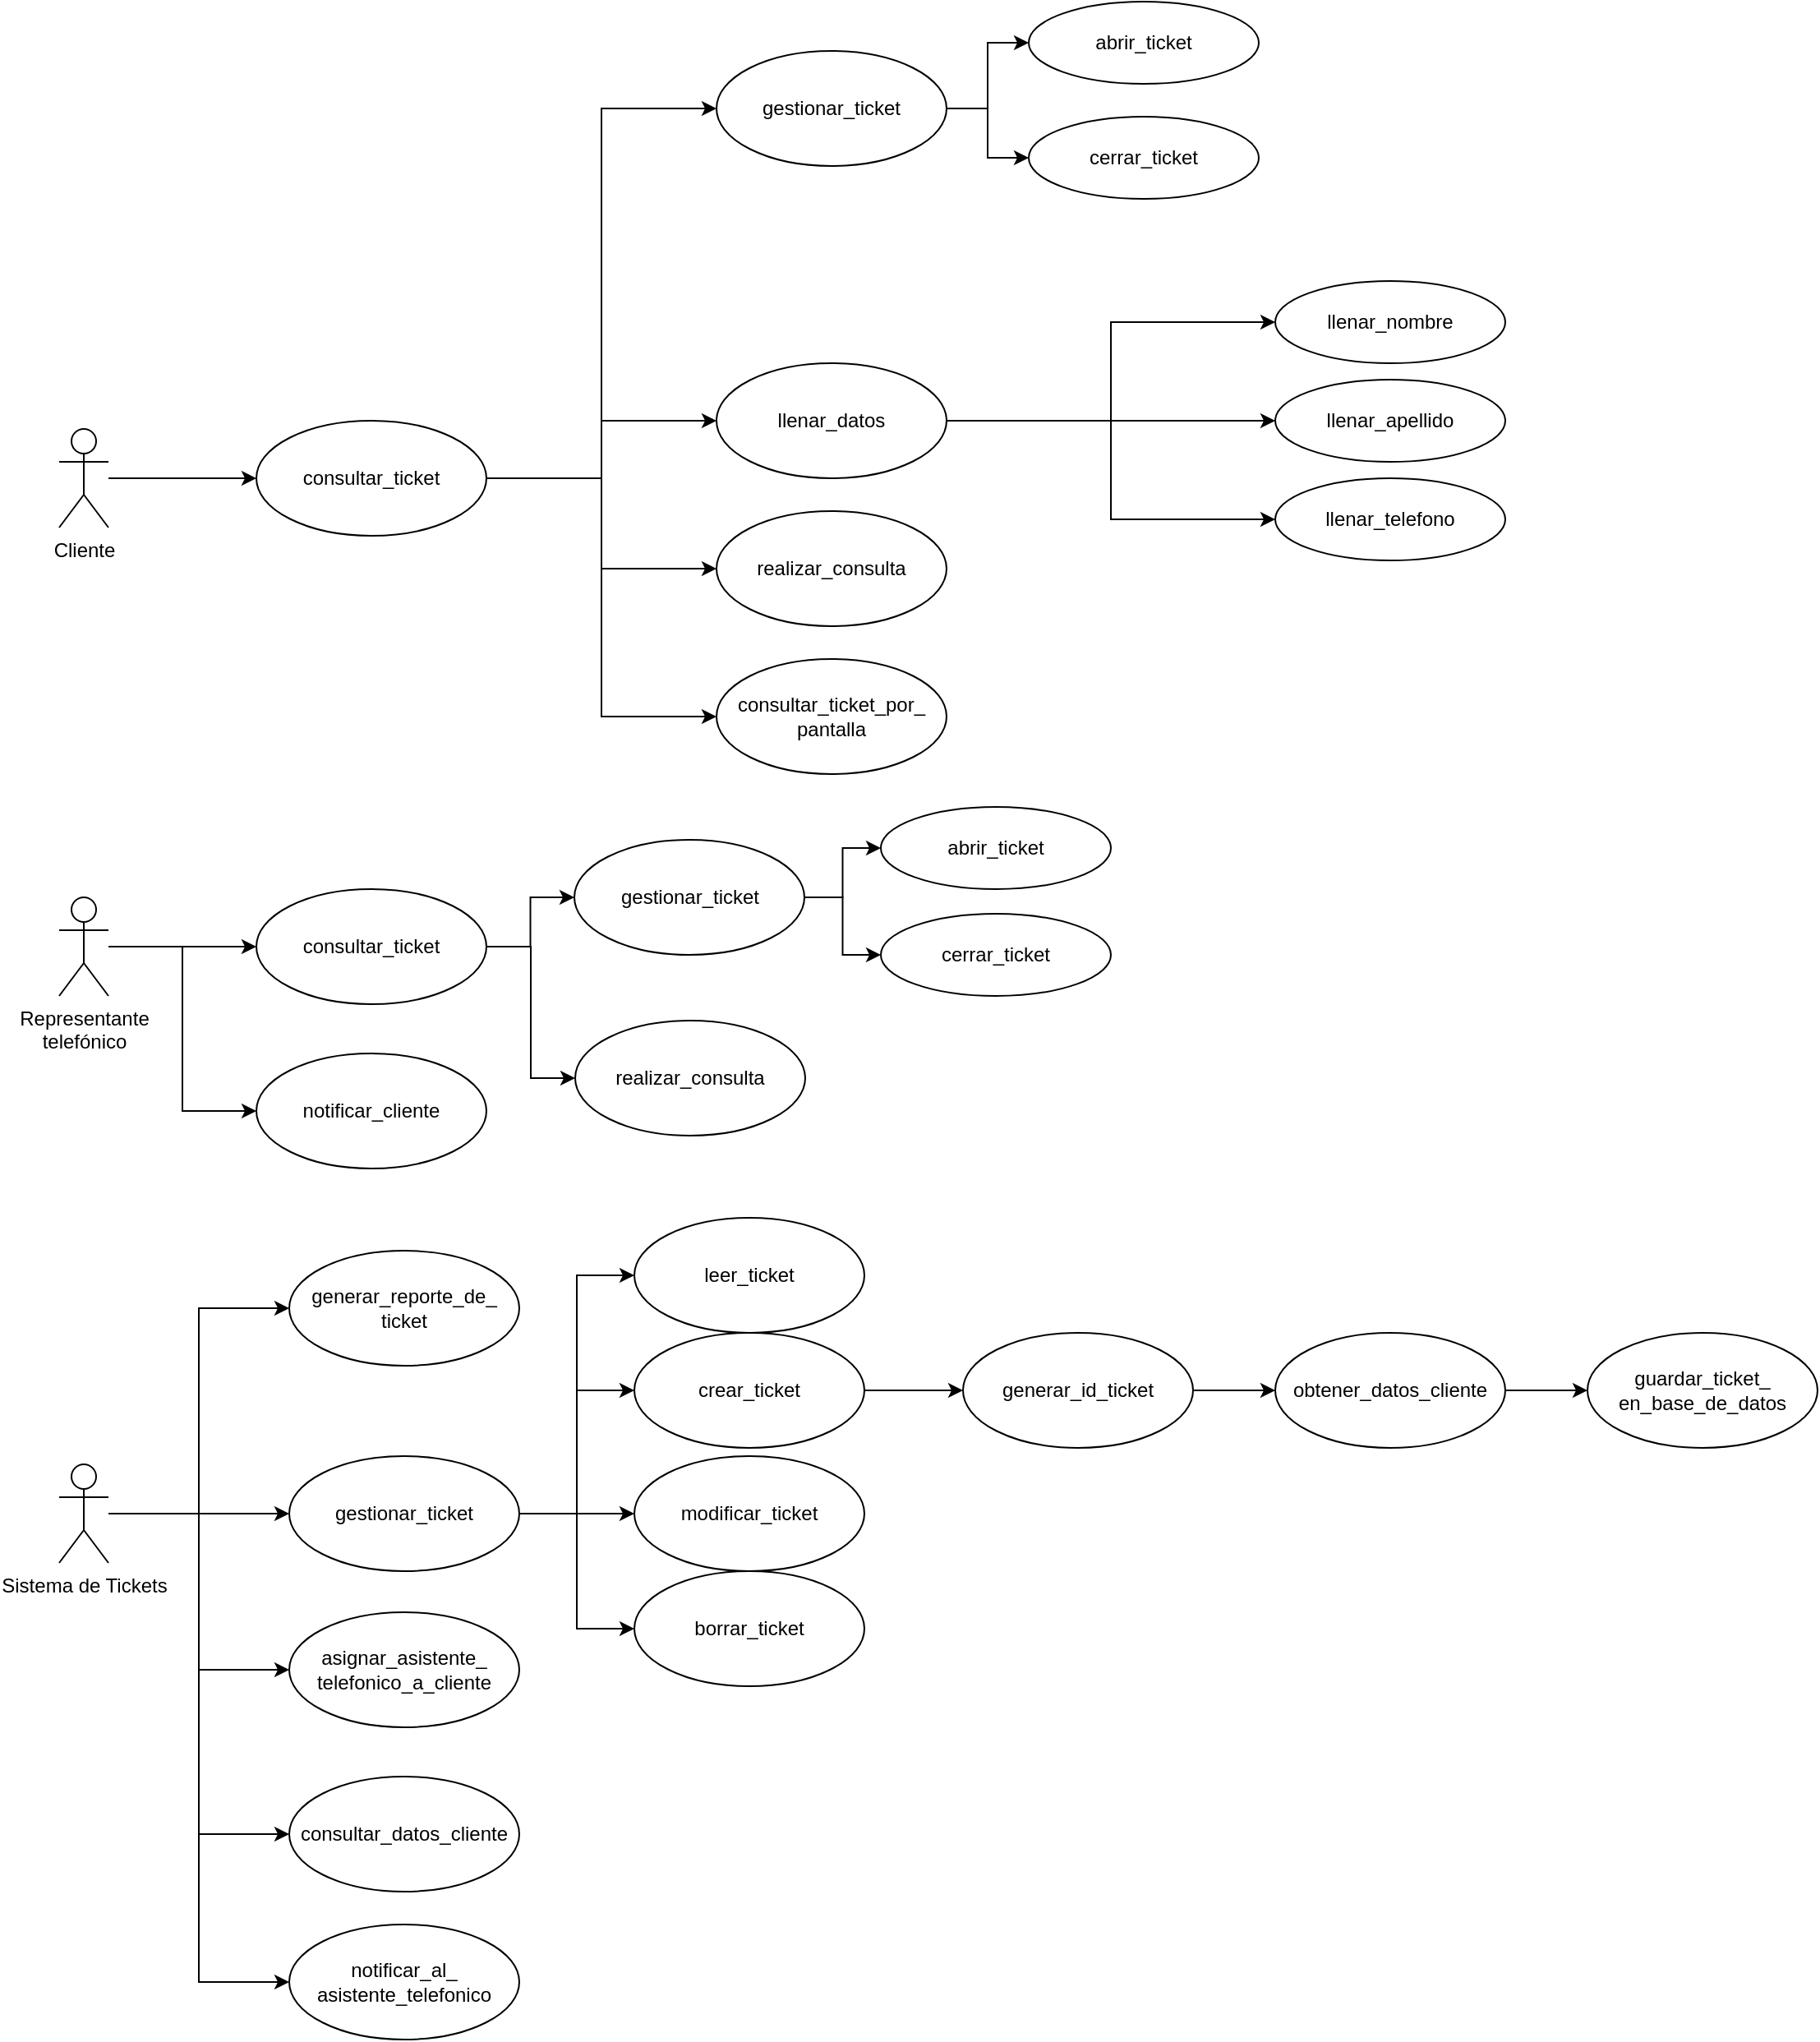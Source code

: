 <mxfile version="15.4.0" type="device"><diagram id="_j0Txvshcy_qhh8sNDpY" name="Página-1"><mxGraphModel dx="688" dy="1703" grid="1" gridSize="10" guides="1" tooltips="1" connect="1" arrows="1" fold="1" page="1" pageScale="1" pageWidth="827" pageHeight="1169" math="0" shadow="0"><root><mxCell id="0"/><mxCell id="1" parent="0"/><mxCell id="cvnn8liUQ6STKXyLOkUu-12" style="edgeStyle=orthogonalEdgeStyle;rounded=0;orthogonalLoop=1;jettySize=auto;html=1;entryX=0;entryY=0.5;entryDx=0;entryDy=0;" parent="1" source="cvnn8liUQ6STKXyLOkUu-1" target="cvnn8liUQ6STKXyLOkUu-3" edge="1"><mxGeometry relative="1" as="geometry"/></mxCell><mxCell id="cvnn8liUQ6STKXyLOkUu-1" value="Cliente" style="shape=umlActor;verticalLabelPosition=bottom;verticalAlign=top;html=1;" parent="1" vertex="1"><mxGeometry x="100" y="130" width="30" height="60" as="geometry"/></mxCell><mxCell id="cvnn8liUQ6STKXyLOkUu-19" style="edgeStyle=orthogonalEdgeStyle;rounded=0;orthogonalLoop=1;jettySize=auto;html=1;entryX=0;entryY=0.5;entryDx=0;entryDy=0;" parent="1" source="cvnn8liUQ6STKXyLOkUu-2" target="cvnn8liUQ6STKXyLOkUu-17" edge="1"><mxGeometry relative="1" as="geometry"/></mxCell><mxCell id="H9SW-XPBIQfn5vG7llcJ-16" style="edgeStyle=orthogonalEdgeStyle;rounded=0;orthogonalLoop=1;jettySize=auto;html=1;entryX=0;entryY=0.5;entryDx=0;entryDy=0;" edge="1" parent="1" source="cvnn8liUQ6STKXyLOkUu-2" target="H9SW-XPBIQfn5vG7llcJ-15"><mxGeometry relative="1" as="geometry"/></mxCell><mxCell id="cvnn8liUQ6STKXyLOkUu-2" value="Representante &lt;br&gt;telefónico" style="shape=umlActor;verticalLabelPosition=bottom;verticalAlign=top;html=1;" parent="1" vertex="1"><mxGeometry x="100" y="415" width="30" height="60" as="geometry"/></mxCell><mxCell id="cvnn8liUQ6STKXyLOkUu-13" style="edgeStyle=orthogonalEdgeStyle;rounded=0;orthogonalLoop=1;jettySize=auto;html=1;entryX=0;entryY=0.5;entryDx=0;entryDy=0;" parent="1" source="cvnn8liUQ6STKXyLOkUu-3" target="cvnn8liUQ6STKXyLOkUu-4" edge="1"><mxGeometry relative="1" as="geometry"/></mxCell><mxCell id="cvnn8liUQ6STKXyLOkUu-14" style="edgeStyle=orthogonalEdgeStyle;rounded=0;orthogonalLoop=1;jettySize=auto;html=1;entryX=0;entryY=0.5;entryDx=0;entryDy=0;" parent="1" source="cvnn8liUQ6STKXyLOkUu-3" target="cvnn8liUQ6STKXyLOkUu-26" edge="1"><mxGeometry relative="1" as="geometry"><mxPoint x="500" y="125" as="targetPoint"/></mxGeometry></mxCell><mxCell id="cvnn8liUQ6STKXyLOkUu-15" style="edgeStyle=orthogonalEdgeStyle;rounded=0;orthogonalLoop=1;jettySize=auto;html=1;entryX=0;entryY=0.5;entryDx=0;entryDy=0;" parent="1" source="cvnn8liUQ6STKXyLOkUu-3" target="H9SW-XPBIQfn5vG7llcJ-5" edge="1"><mxGeometry relative="1" as="geometry"><mxPoint x="500" y="205" as="targetPoint"/></mxGeometry></mxCell><mxCell id="H9SW-XPBIQfn5vG7llcJ-24" style="edgeStyle=orthogonalEdgeStyle;rounded=0;orthogonalLoop=1;jettySize=auto;html=1;entryX=0;entryY=0.5;entryDx=0;entryDy=0;" edge="1" parent="1" source="cvnn8liUQ6STKXyLOkUu-3" target="H9SW-XPBIQfn5vG7llcJ-23"><mxGeometry relative="1" as="geometry"/></mxCell><mxCell id="cvnn8liUQ6STKXyLOkUu-3" value="consultar_ticket" style="ellipse;whiteSpace=wrap;html=1;" parent="1" vertex="1"><mxGeometry x="220" y="125" width="140" height="70" as="geometry"/></mxCell><mxCell id="H9SW-XPBIQfn5vG7llcJ-3" style="edgeStyle=orthogonalEdgeStyle;rounded=0;orthogonalLoop=1;jettySize=auto;html=1;entryX=0;entryY=0.5;entryDx=0;entryDy=0;" edge="1" parent="1" source="cvnn8liUQ6STKXyLOkUu-4" target="H9SW-XPBIQfn5vG7llcJ-1"><mxGeometry relative="1" as="geometry"/></mxCell><mxCell id="H9SW-XPBIQfn5vG7llcJ-4" style="edgeStyle=orthogonalEdgeStyle;rounded=0;orthogonalLoop=1;jettySize=auto;html=1;entryX=0;entryY=0.5;entryDx=0;entryDy=0;" edge="1" parent="1" source="cvnn8liUQ6STKXyLOkUu-4" target="H9SW-XPBIQfn5vG7llcJ-2"><mxGeometry relative="1" as="geometry"/></mxCell><mxCell id="cvnn8liUQ6STKXyLOkUu-4" value="gestionar_ticket" style="ellipse;whiteSpace=wrap;html=1;" parent="1" vertex="1"><mxGeometry x="500" y="-100" width="140" height="70" as="geometry"/></mxCell><mxCell id="H9SW-XPBIQfn5vG7llcJ-7" style="edgeStyle=orthogonalEdgeStyle;rounded=0;orthogonalLoop=1;jettySize=auto;html=1;entryX=0;entryY=0.5;entryDx=0;entryDy=0;" edge="1" parent="1" source="cvnn8liUQ6STKXyLOkUu-17" target="GwhJvT5u9cp4H2ymNhQ6-1"><mxGeometry relative="1" as="geometry"/></mxCell><mxCell id="H9SW-XPBIQfn5vG7llcJ-10" style="edgeStyle=orthogonalEdgeStyle;rounded=0;orthogonalLoop=1;jettySize=auto;html=1;entryX=0;entryY=0.5;entryDx=0;entryDy=0;" edge="1" parent="1" source="cvnn8liUQ6STKXyLOkUu-17" target="H9SW-XPBIQfn5vG7llcJ-9"><mxGeometry relative="1" as="geometry"/></mxCell><mxCell id="cvnn8liUQ6STKXyLOkUu-17" value="consultar_ticket" style="ellipse;whiteSpace=wrap;html=1;" parent="1" vertex="1"><mxGeometry x="220" y="410" width="140" height="70" as="geometry"/></mxCell><mxCell id="cvnn8liUQ6STKXyLOkUu-32" style="edgeStyle=orthogonalEdgeStyle;rounded=0;orthogonalLoop=1;jettySize=auto;html=1;entryX=0;entryY=0.5;entryDx=0;entryDy=0;" parent="1" source="cvnn8liUQ6STKXyLOkUu-26" target="cvnn8liUQ6STKXyLOkUu-28" edge="1"><mxGeometry relative="1" as="geometry"/></mxCell><mxCell id="cvnn8liUQ6STKXyLOkUu-33" style="edgeStyle=orthogonalEdgeStyle;rounded=0;orthogonalLoop=1;jettySize=auto;html=1;entryX=0;entryY=0.5;entryDx=0;entryDy=0;" parent="1" source="cvnn8liUQ6STKXyLOkUu-26" target="cvnn8liUQ6STKXyLOkUu-29" edge="1"><mxGeometry relative="1" as="geometry"/></mxCell><mxCell id="cvnn8liUQ6STKXyLOkUu-34" style="edgeStyle=orthogonalEdgeStyle;rounded=0;orthogonalLoop=1;jettySize=auto;html=1;entryX=0;entryY=0.5;entryDx=0;entryDy=0;" parent="1" source="cvnn8liUQ6STKXyLOkUu-26" target="cvnn8liUQ6STKXyLOkUu-30" edge="1"><mxGeometry relative="1" as="geometry"/></mxCell><mxCell id="cvnn8liUQ6STKXyLOkUu-26" value="llenar_datos" style="ellipse;whiteSpace=wrap;html=1;" parent="1" vertex="1"><mxGeometry x="500" y="90" width="140" height="70" as="geometry"/></mxCell><mxCell id="cvnn8liUQ6STKXyLOkUu-28" value="llenar_nombre" style="ellipse;whiteSpace=wrap;html=1;" parent="1" vertex="1"><mxGeometry x="840" y="40" width="140" height="50" as="geometry"/></mxCell><mxCell id="cvnn8liUQ6STKXyLOkUu-29" value="llenar_apellido" style="ellipse;whiteSpace=wrap;html=1;" parent="1" vertex="1"><mxGeometry x="840" y="100" width="140" height="50" as="geometry"/></mxCell><mxCell id="cvnn8liUQ6STKXyLOkUu-30" value="llenar_telefono" style="ellipse;whiteSpace=wrap;html=1;" parent="1" vertex="1"><mxGeometry x="840" y="160" width="140" height="50" as="geometry"/></mxCell><mxCell id="H9SW-XPBIQfn5vG7llcJ-13" style="edgeStyle=orthogonalEdgeStyle;rounded=0;orthogonalLoop=1;jettySize=auto;html=1;entryX=0;entryY=0.5;entryDx=0;entryDy=0;" edge="1" parent="1" source="GwhJvT5u9cp4H2ymNhQ6-1" target="H9SW-XPBIQfn5vG7llcJ-11"><mxGeometry relative="1" as="geometry"/></mxCell><mxCell id="H9SW-XPBIQfn5vG7llcJ-14" style="edgeStyle=orthogonalEdgeStyle;rounded=0;orthogonalLoop=1;jettySize=auto;html=1;entryX=0;entryY=0.5;entryDx=0;entryDy=0;" edge="1" parent="1" source="GwhJvT5u9cp4H2ymNhQ6-1" target="H9SW-XPBIQfn5vG7llcJ-12"><mxGeometry relative="1" as="geometry"/></mxCell><mxCell id="GwhJvT5u9cp4H2ymNhQ6-1" value="gestionar_ticket" style="ellipse;whiteSpace=wrap;html=1;" parent="1" vertex="1"><mxGeometry x="413.5" y="380" width="140" height="70" as="geometry"/></mxCell><mxCell id="GwhJvT5u9cp4H2ymNhQ6-25" style="edgeStyle=orthogonalEdgeStyle;rounded=0;orthogonalLoop=1;jettySize=auto;html=1;entryX=0;entryY=0.5;entryDx=0;entryDy=0;" parent="1" source="GwhJvT5u9cp4H2ymNhQ6-8" target="GwhJvT5u9cp4H2ymNhQ6-10" edge="1"><mxGeometry relative="1" as="geometry"/></mxCell><mxCell id="H9SW-XPBIQfn5vG7llcJ-18" style="edgeStyle=orthogonalEdgeStyle;rounded=0;orthogonalLoop=1;jettySize=auto;html=1;entryX=0;entryY=0.5;entryDx=0;entryDy=0;" edge="1" parent="1" source="GwhJvT5u9cp4H2ymNhQ6-8" target="H9SW-XPBIQfn5vG7llcJ-17"><mxGeometry relative="1" as="geometry"/></mxCell><mxCell id="H9SW-XPBIQfn5vG7llcJ-20" style="edgeStyle=orthogonalEdgeStyle;rounded=0;orthogonalLoop=1;jettySize=auto;html=1;entryX=0;entryY=0.5;entryDx=0;entryDy=0;" edge="1" parent="1" source="GwhJvT5u9cp4H2ymNhQ6-8" target="H9SW-XPBIQfn5vG7llcJ-19"><mxGeometry relative="1" as="geometry"/></mxCell><mxCell id="H9SW-XPBIQfn5vG7llcJ-22" style="edgeStyle=orthogonalEdgeStyle;rounded=0;orthogonalLoop=1;jettySize=auto;html=1;entryX=0;entryY=0.5;entryDx=0;entryDy=0;" edge="1" parent="1" source="GwhJvT5u9cp4H2ymNhQ6-8" target="H9SW-XPBIQfn5vG7llcJ-21"><mxGeometry relative="1" as="geometry"/></mxCell><mxCell id="H9SW-XPBIQfn5vG7llcJ-26" style="edgeStyle=orthogonalEdgeStyle;rounded=0;orthogonalLoop=1;jettySize=auto;html=1;entryX=0;entryY=0.5;entryDx=0;entryDy=0;" edge="1" parent="1" source="GwhJvT5u9cp4H2ymNhQ6-8" target="H9SW-XPBIQfn5vG7llcJ-25"><mxGeometry relative="1" as="geometry"/></mxCell><mxCell id="GwhJvT5u9cp4H2ymNhQ6-8" value="Sistema de Tickets" style="shape=umlActor;verticalLabelPosition=bottom;verticalAlign=top;html=1;" parent="1" vertex="1"><mxGeometry x="100" y="760" width="30" height="60" as="geometry"/></mxCell><mxCell id="GwhJvT5u9cp4H2ymNhQ6-15" style="edgeStyle=orthogonalEdgeStyle;rounded=0;orthogonalLoop=1;jettySize=auto;html=1;entryX=0;entryY=0.5;entryDx=0;entryDy=0;" parent="1" source="GwhJvT5u9cp4H2ymNhQ6-10" target="GwhJvT5u9cp4H2ymNhQ6-11" edge="1"><mxGeometry relative="1" as="geometry"/></mxCell><mxCell id="GwhJvT5u9cp4H2ymNhQ6-16" style="edgeStyle=orthogonalEdgeStyle;rounded=0;orthogonalLoop=1;jettySize=auto;html=1;entryX=0;entryY=0.5;entryDx=0;entryDy=0;" parent="1" source="GwhJvT5u9cp4H2ymNhQ6-10" target="GwhJvT5u9cp4H2ymNhQ6-12" edge="1"><mxGeometry relative="1" as="geometry"/></mxCell><mxCell id="GwhJvT5u9cp4H2ymNhQ6-17" style="edgeStyle=orthogonalEdgeStyle;rounded=0;orthogonalLoop=1;jettySize=auto;html=1;entryX=0;entryY=0.5;entryDx=0;entryDy=0;" parent="1" source="GwhJvT5u9cp4H2ymNhQ6-10" target="GwhJvT5u9cp4H2ymNhQ6-13" edge="1"><mxGeometry relative="1" as="geometry"><Array as="points"><mxPoint x="440" y="790"/></Array></mxGeometry></mxCell><mxCell id="GwhJvT5u9cp4H2ymNhQ6-18" style="edgeStyle=orthogonalEdgeStyle;rounded=0;orthogonalLoop=1;jettySize=auto;html=1;entryX=0;entryY=0.5;entryDx=0;entryDy=0;" parent="1" source="GwhJvT5u9cp4H2ymNhQ6-10" target="GwhJvT5u9cp4H2ymNhQ6-14" edge="1"><mxGeometry relative="1" as="geometry"/></mxCell><mxCell id="GwhJvT5u9cp4H2ymNhQ6-10" value="gestionar_ticket" style="ellipse;whiteSpace=wrap;html=1;" parent="1" vertex="1"><mxGeometry x="240" y="755" width="140" height="70" as="geometry"/></mxCell><mxCell id="GwhJvT5u9cp4H2ymNhQ6-11" value="leer_ticket" style="ellipse;whiteSpace=wrap;html=1;" parent="1" vertex="1"><mxGeometry x="450" y="610" width="140" height="70" as="geometry"/></mxCell><mxCell id="GwhJvT5u9cp4H2ymNhQ6-20" style="edgeStyle=orthogonalEdgeStyle;rounded=0;orthogonalLoop=1;jettySize=auto;html=1;entryX=0;entryY=0.5;entryDx=0;entryDy=0;" parent="1" source="GwhJvT5u9cp4H2ymNhQ6-12" target="GwhJvT5u9cp4H2ymNhQ6-19" edge="1"><mxGeometry relative="1" as="geometry"/></mxCell><mxCell id="GwhJvT5u9cp4H2ymNhQ6-12" value="crear_ticket" style="ellipse;whiteSpace=wrap;html=1;" parent="1" vertex="1"><mxGeometry x="450" y="680" width="140" height="70" as="geometry"/></mxCell><mxCell id="GwhJvT5u9cp4H2ymNhQ6-13" value="modificar_ticket" style="ellipse;whiteSpace=wrap;html=1;" parent="1" vertex="1"><mxGeometry x="450" y="755" width="140" height="70" as="geometry"/></mxCell><mxCell id="GwhJvT5u9cp4H2ymNhQ6-14" value="borrar_ticket" style="ellipse;whiteSpace=wrap;html=1;" parent="1" vertex="1"><mxGeometry x="450" y="825" width="140" height="70" as="geometry"/></mxCell><mxCell id="GwhJvT5u9cp4H2ymNhQ6-22" style="edgeStyle=orthogonalEdgeStyle;rounded=0;orthogonalLoop=1;jettySize=auto;html=1;entryX=0;entryY=0.5;entryDx=0;entryDy=0;" parent="1" source="GwhJvT5u9cp4H2ymNhQ6-19" target="GwhJvT5u9cp4H2ymNhQ6-21" edge="1"><mxGeometry relative="1" as="geometry"/></mxCell><mxCell id="GwhJvT5u9cp4H2ymNhQ6-19" value="generar_id_ticket" style="ellipse;whiteSpace=wrap;html=1;" parent="1" vertex="1"><mxGeometry x="650" y="680" width="140" height="70" as="geometry"/></mxCell><mxCell id="GwhJvT5u9cp4H2ymNhQ6-24" style="edgeStyle=orthogonalEdgeStyle;rounded=0;orthogonalLoop=1;jettySize=auto;html=1;entryX=0;entryY=0.5;entryDx=0;entryDy=0;" parent="1" source="GwhJvT5u9cp4H2ymNhQ6-21" target="GwhJvT5u9cp4H2ymNhQ6-23" edge="1"><mxGeometry relative="1" as="geometry"/></mxCell><mxCell id="GwhJvT5u9cp4H2ymNhQ6-21" value="obtener_datos_cliente" style="ellipse;whiteSpace=wrap;html=1;" parent="1" vertex="1"><mxGeometry x="840" y="680" width="140" height="70" as="geometry"/></mxCell><mxCell id="GwhJvT5u9cp4H2ymNhQ6-23" value="guardar_ticket_&lt;br&gt;en_base_de_datos" style="ellipse;whiteSpace=wrap;html=1;" parent="1" vertex="1"><mxGeometry x="1030" y="680" width="140" height="70" as="geometry"/></mxCell><mxCell id="H9SW-XPBIQfn5vG7llcJ-1" value="abrir_ticket" style="ellipse;whiteSpace=wrap;html=1;" vertex="1" parent="1"><mxGeometry x="690" y="-130" width="140" height="50" as="geometry"/></mxCell><mxCell id="H9SW-XPBIQfn5vG7llcJ-2" value="cerrar_ticket" style="ellipse;whiteSpace=wrap;html=1;" vertex="1" parent="1"><mxGeometry x="690" y="-60" width="140" height="50" as="geometry"/></mxCell><mxCell id="H9SW-XPBIQfn5vG7llcJ-5" value="realizar_consulta" style="ellipse;whiteSpace=wrap;html=1;" vertex="1" parent="1"><mxGeometry x="500" y="180" width="140" height="70" as="geometry"/></mxCell><mxCell id="H9SW-XPBIQfn5vG7llcJ-9" value="realizar_consulta" style="ellipse;whiteSpace=wrap;html=1;" vertex="1" parent="1"><mxGeometry x="414" y="490" width="140" height="70" as="geometry"/></mxCell><mxCell id="H9SW-XPBIQfn5vG7llcJ-11" value="abrir_ticket" style="ellipse;whiteSpace=wrap;html=1;" vertex="1" parent="1"><mxGeometry x="600" y="360" width="140" height="50" as="geometry"/></mxCell><mxCell id="H9SW-XPBIQfn5vG7llcJ-12" value="cerrar_ticket" style="ellipse;whiteSpace=wrap;html=1;" vertex="1" parent="1"><mxGeometry x="600" y="425" width="140" height="50" as="geometry"/></mxCell><mxCell id="H9SW-XPBIQfn5vG7llcJ-15" value="notificar_cliente" style="ellipse;whiteSpace=wrap;html=1;" vertex="1" parent="1"><mxGeometry x="220" y="510" width="140" height="70" as="geometry"/></mxCell><mxCell id="H9SW-XPBIQfn5vG7llcJ-17" value="asignar_asistente_&lt;br&gt;telefonico_a_cliente" style="ellipse;whiteSpace=wrap;html=1;" vertex="1" parent="1"><mxGeometry x="240" y="850" width="140" height="70" as="geometry"/></mxCell><mxCell id="H9SW-XPBIQfn5vG7llcJ-19" value="generar_reporte_de_&lt;br&gt;ticket" style="ellipse;whiteSpace=wrap;html=1;" vertex="1" parent="1"><mxGeometry x="240" y="630" width="140" height="70" as="geometry"/></mxCell><mxCell id="H9SW-XPBIQfn5vG7llcJ-21" value="consultar_datos_cliente" style="ellipse;whiteSpace=wrap;html=1;" vertex="1" parent="1"><mxGeometry x="240" y="950" width="140" height="70" as="geometry"/></mxCell><mxCell id="H9SW-XPBIQfn5vG7llcJ-23" value="consultar_ticket_por_&lt;br&gt;pantalla" style="ellipse;whiteSpace=wrap;html=1;" vertex="1" parent="1"><mxGeometry x="500" y="270" width="140" height="70" as="geometry"/></mxCell><mxCell id="H9SW-XPBIQfn5vG7llcJ-25" value="notificar_al_&lt;br&gt;asistente_telefonico" style="ellipse;whiteSpace=wrap;html=1;" vertex="1" parent="1"><mxGeometry x="240" y="1040" width="140" height="70" as="geometry"/></mxCell></root></mxGraphModel></diagram></mxfile>